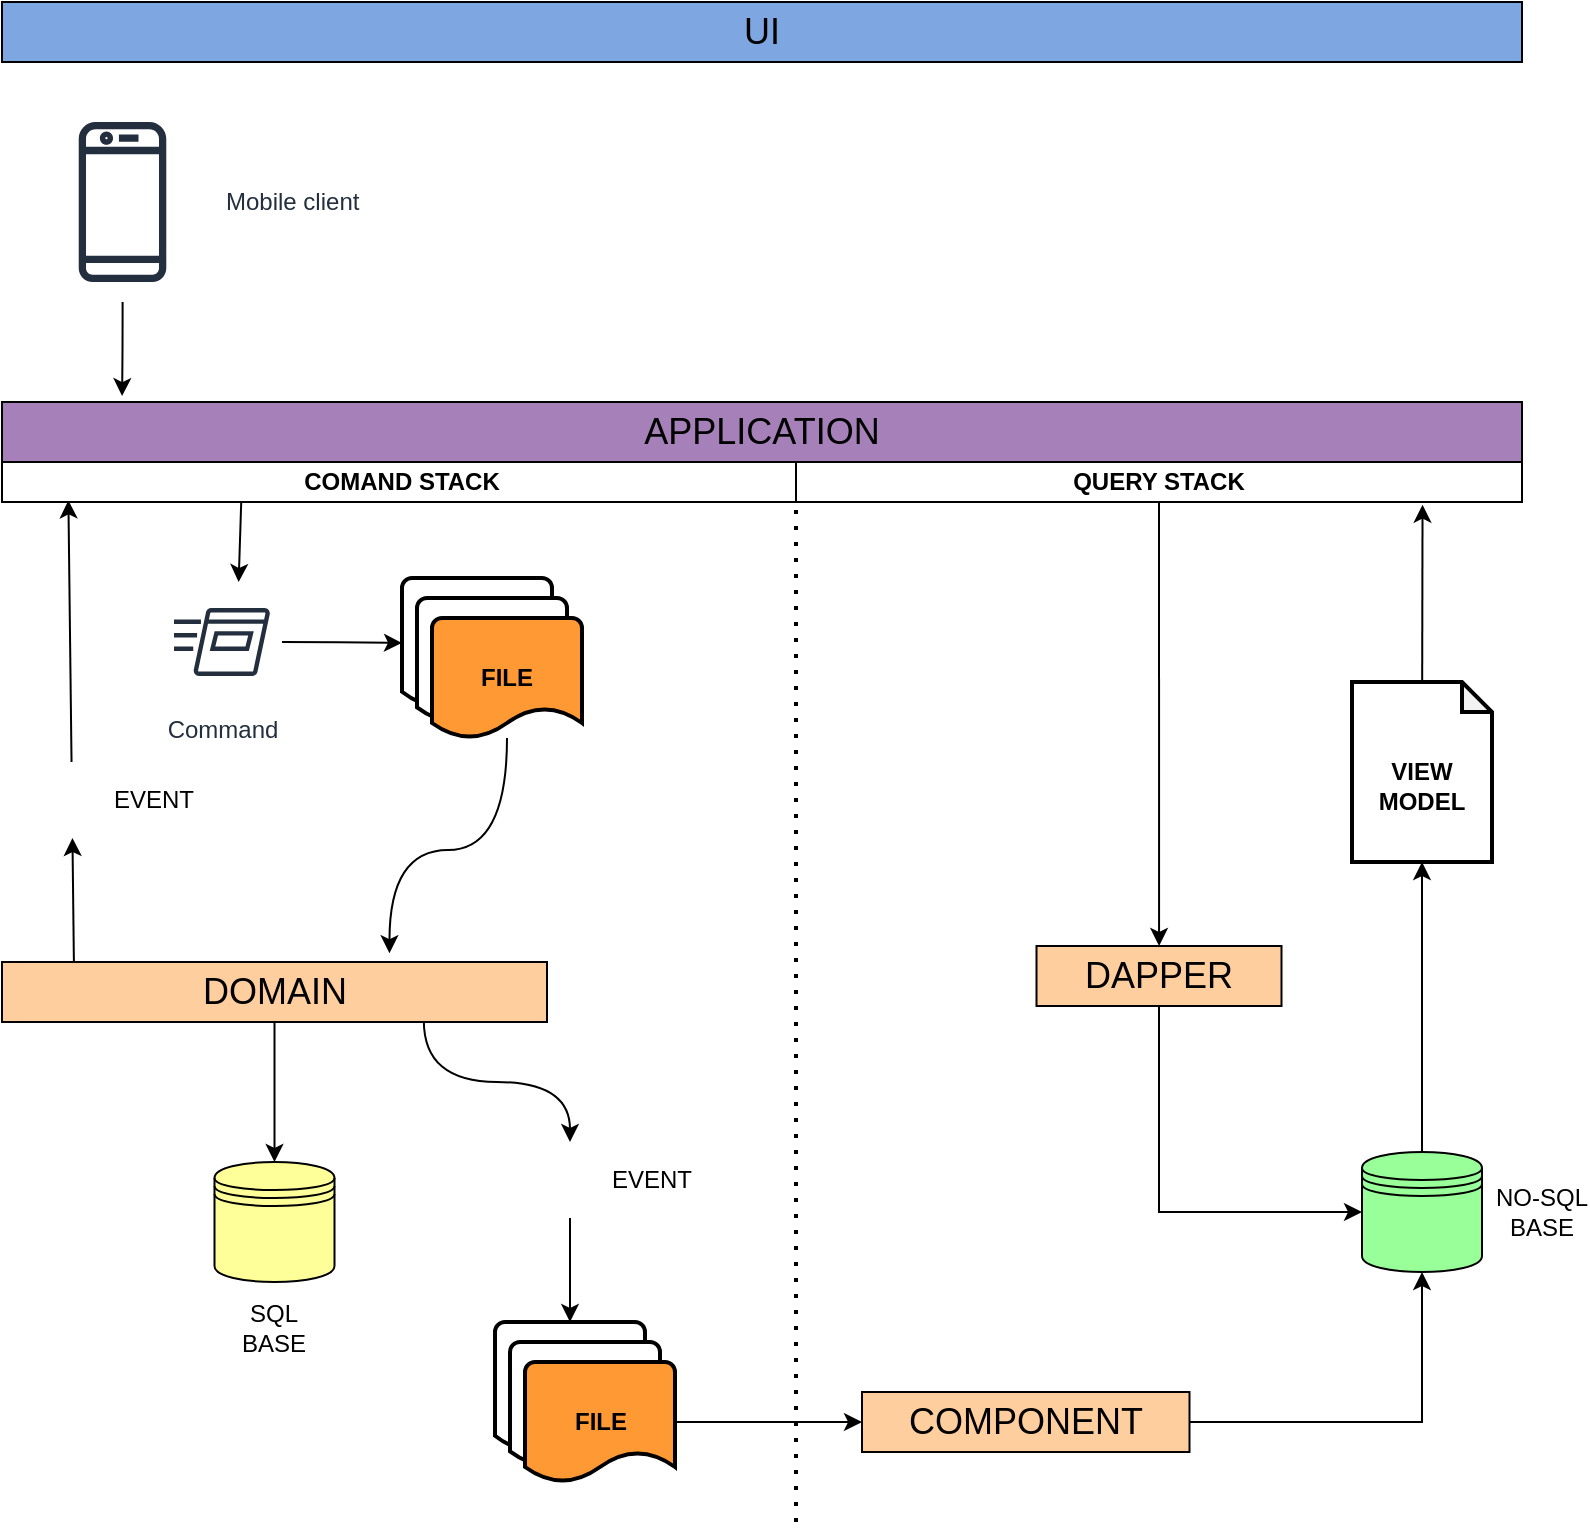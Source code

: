 <mxfile version="14.5.1" type="device"><diagram id="_QO1hQspOJezOpnSivfr" name="Page-1"><mxGraphModel dx="1087" dy="1662" grid="1" gridSize="10" guides="1" tooltips="1" connect="1" arrows="1" fold="1" page="1" pageScale="1" pageWidth="827" pageHeight="1169" math="0" shadow="0"><root><mxCell id="0"/><mxCell id="1" parent="0"/><mxCell id="E96XgG1k3Vf20vwSm2-W-34" style="edgeStyle=orthogonalEdgeStyle;curved=1;rounded=0;orthogonalLoop=1;jettySize=auto;html=1;entryX=0.079;entryY=-0.099;entryDx=0;entryDy=0;entryPerimeter=0;" edge="1" parent="1" source="E96XgG1k3Vf20vwSm2-W-2" target="E96XgG1k3Vf20vwSm2-W-30"><mxGeometry relative="1" as="geometry"/></mxCell><mxCell id="E96XgG1k3Vf20vwSm2-W-2" value="Mobile client" style="outlineConnect=0;fontColor=#232F3E;gradientColor=none;strokeColor=#232F3E;fillColor=#ffffff;dashed=0;verticalLabelPosition=middle;verticalAlign=middle;align=left;html=1;fontSize=12;fontStyle=0;aspect=fixed;shape=mxgraph.aws4.resourceIcon;resIcon=mxgraph.aws4.mobile_client;labelPosition=right;" vertex="1" parent="1"><mxGeometry x="50.25" y="-350" width="100" height="100" as="geometry"/></mxCell><mxCell id="E96XgG1k3Vf20vwSm2-W-18" style="edgeStyle=orthogonalEdgeStyle;curved=1;rounded=0;orthogonalLoop=1;jettySize=auto;html=1;entryX=0.5;entryY=0;entryDx=0;entryDy=0;" edge="1" parent="1" source="E96XgG1k3Vf20vwSm2-W-36" target="E96XgG1k3Vf20vwSm2-W-12"><mxGeometry relative="1" as="geometry"><mxPoint x="300" y="9.4" as="sourcePoint"/></mxGeometry></mxCell><mxCell id="E96XgG1k3Vf20vwSm2-W-12" value="&lt;br&gt;&lt;br&gt;&lt;br&gt;&lt;br&gt;&lt;br&gt;&lt;br&gt;SQL&lt;br&gt;BASE" style="shape=datastore;whiteSpace=wrap;html=1;fillColor=#FFFF99;" vertex="1" parent="1"><mxGeometry x="146.25" y="180" width="60" height="60" as="geometry"/></mxCell><mxCell id="E96XgG1k3Vf20vwSm2-W-28" value="" style="group;strokeWidth=2;" vertex="1" connectable="0" parent="1"><mxGeometry x="240" y="-92" width="90" height="60" as="geometry"/></mxCell><mxCell id="E96XgG1k3Vf20vwSm2-W-25" value="" style="strokeWidth=2;html=1;shape=mxgraph.flowchart.document2;whiteSpace=wrap;size=0.25;" vertex="1" parent="E96XgG1k3Vf20vwSm2-W-28"><mxGeometry y="-20" width="75" height="65" as="geometry"/></mxCell><mxCell id="E96XgG1k3Vf20vwSm2-W-26" value="" style="strokeWidth=2;html=1;shape=mxgraph.flowchart.document2;whiteSpace=wrap;size=0.25;" vertex="1" parent="E96XgG1k3Vf20vwSm2-W-28"><mxGeometry x="7.5" y="-10" width="75" height="62.5" as="geometry"/></mxCell><mxCell id="E96XgG1k3Vf20vwSm2-W-27" value="&lt;b&gt;FILE&lt;/b&gt;" style="strokeWidth=2;html=1;shape=mxgraph.flowchart.document2;whiteSpace=wrap;size=0.25;fillColor=#FF9933;" vertex="1" parent="E96XgG1k3Vf20vwSm2-W-28"><mxGeometry x="15" width="75" height="60" as="geometry"/></mxCell><mxCell id="E96XgG1k3Vf20vwSm2-W-32" style="rounded=0;orthogonalLoop=1;jettySize=auto;html=1;exitX=0.299;exitY=1.02;exitDx=0;exitDy=0;exitPerimeter=0;" edge="1" parent="1" source="E96XgG1k3Vf20vwSm2-W-63"><mxGeometry relative="1" as="geometry"><mxPoint x="158.96" y="-170.09" as="sourcePoint"/><mxPoint x="158.32" y="-110" as="targetPoint"/></mxGeometry></mxCell><mxCell id="E96XgG1k3Vf20vwSm2-W-58" style="edgeStyle=orthogonalEdgeStyle;rounded=0;orthogonalLoop=1;jettySize=auto;html=1;fontSize=12;curved=1;" edge="1" parent="1" source="E96XgG1k3Vf20vwSm2-W-64" target="E96XgG1k3Vf20vwSm2-W-57"><mxGeometry relative="1" as="geometry"/></mxCell><mxCell id="E96XgG1k3Vf20vwSm2-W-30" value="APPLICATION" style="rounded=0;whiteSpace=wrap;html=1;fontSize=18;fillColor=#A680B8;" vertex="1" parent="1"><mxGeometry x="40" y="-200" width="760" height="30" as="geometry"/></mxCell><mxCell id="E96XgG1k3Vf20vwSm2-W-35" style="edgeStyle=orthogonalEdgeStyle;curved=1;rounded=0;orthogonalLoop=1;jettySize=auto;html=1;entryX=0;entryY=0.5;entryDx=0;entryDy=0;entryPerimeter=0;" edge="1" parent="1" source="E96XgG1k3Vf20vwSm2-W-31" target="E96XgG1k3Vf20vwSm2-W-25"><mxGeometry relative="1" as="geometry"/></mxCell><mxCell id="E96XgG1k3Vf20vwSm2-W-31" value="Command" style="outlineConnect=0;fontColor=#232F3E;gradientColor=none;strokeColor=#232F3E;fillColor=#ffffff;dashed=0;verticalLabelPosition=bottom;verticalAlign=top;align=center;html=1;fontSize=12;fontStyle=0;aspect=fixed;shape=mxgraph.aws4.resourceIcon;resIcon=mxgraph.aws4.run_command;" vertex="1" parent="1"><mxGeometry x="120" y="-110" width="60" height="60" as="geometry"/></mxCell><mxCell id="E96XgG1k3Vf20vwSm2-W-33" value="UI" style="rounded=0;whiteSpace=wrap;html=1;fontSize=18;fillColor=#7EA6E0;" vertex="1" parent="1"><mxGeometry x="40" y="-400" width="760" height="30" as="geometry"/></mxCell><mxCell id="E96XgG1k3Vf20vwSm2-W-39" style="rounded=0;orthogonalLoop=1;jettySize=auto;html=1;exitX=0.132;exitY=0.044;exitDx=0;exitDy=0;exitPerimeter=0;" edge="1" parent="1" source="E96XgG1k3Vf20vwSm2-W-36" target="E96XgG1k3Vf20vwSm2-W-45"><mxGeometry relative="1" as="geometry"><mxPoint x="74" y="60" as="targetPoint"/></mxGeometry></mxCell><mxCell id="E96XgG1k3Vf20vwSm2-W-47" style="edgeStyle=orthogonalEdgeStyle;rounded=0;orthogonalLoop=1;jettySize=auto;html=1;fontSize=12;curved=1;exitX=0.774;exitY=0.973;exitDx=0;exitDy=0;exitPerimeter=0;" edge="1" parent="1" source="E96XgG1k3Vf20vwSm2-W-36" target="E96XgG1k3Vf20vwSm2-W-46"><mxGeometry relative="1" as="geometry"/></mxCell><mxCell id="E96XgG1k3Vf20vwSm2-W-36" value="DOMAIN" style="rounded=0;whiteSpace=wrap;html=1;fontSize=18;fillColor=#FFCE9F;" vertex="1" parent="1"><mxGeometry x="40" y="80" width="272.5" height="30" as="geometry"/></mxCell><mxCell id="E96XgG1k3Vf20vwSm2-W-37" style="edgeStyle=orthogonalEdgeStyle;curved=1;rounded=0;orthogonalLoop=1;jettySize=auto;html=1;entryX=0.711;entryY=-0.146;entryDx=0;entryDy=0;entryPerimeter=0;" edge="1" parent="1" source="E96XgG1k3Vf20vwSm2-W-27" target="E96XgG1k3Vf20vwSm2-W-36"><mxGeometry relative="1" as="geometry"/></mxCell><mxCell id="E96XgG1k3Vf20vwSm2-W-40" style="rounded=0;orthogonalLoop=1;jettySize=auto;html=1;entryX=0.083;entryY=0.959;entryDx=0;entryDy=0;entryPerimeter=0;" edge="1" parent="1" source="E96XgG1k3Vf20vwSm2-W-45" target="E96XgG1k3Vf20vwSm2-W-63"><mxGeometry relative="1" as="geometry"><mxPoint x="74" y="-40" as="sourcePoint"/><mxPoint x="75" y="-140" as="targetPoint"/></mxGeometry></mxCell><mxCell id="E96XgG1k3Vf20vwSm2-W-45" value="EVENT" style="shape=image;html=1;verticalAlign=middle;verticalLabelPosition=middle;labelBackgroundColor=#ffffff;imageAspect=0;aspect=fixed;image=https://cdn0.iconfinder.com/data/icons/mobile-basic-vol-1/32/Notification-128.png;fillColor=none;fontSize=12;labelPosition=right;align=left;" vertex="1" parent="1"><mxGeometry x="56" y="-20" width="38" height="38" as="geometry"/></mxCell><mxCell id="E96XgG1k3Vf20vwSm2-W-52" style="edgeStyle=none;rounded=0;orthogonalLoop=1;jettySize=auto;html=1;fontSize=12;" edge="1" parent="1" source="E96XgG1k3Vf20vwSm2-W-46" target="E96XgG1k3Vf20vwSm2-W-49"><mxGeometry relative="1" as="geometry"/></mxCell><mxCell id="E96XgG1k3Vf20vwSm2-W-46" value="EVENT" style="shape=image;html=1;verticalAlign=middle;verticalLabelPosition=middle;labelBackgroundColor=#ffffff;imageAspect=0;aspect=fixed;image=https://cdn0.iconfinder.com/data/icons/mobile-basic-vol-1/32/Notification-128.png;fillColor=none;fontSize=12;labelPosition=right;align=left;" vertex="1" parent="1"><mxGeometry x="305" y="170" width="38" height="38" as="geometry"/></mxCell><mxCell id="E96XgG1k3Vf20vwSm2-W-48" value="" style="group;strokeWidth=2;fontStyle=1" vertex="1" connectable="0" parent="1"><mxGeometry x="286.5" y="280" width="90" height="60" as="geometry"/></mxCell><mxCell id="E96XgG1k3Vf20vwSm2-W-49" value="" style="strokeWidth=2;html=1;shape=mxgraph.flowchart.document2;whiteSpace=wrap;size=0.25;" vertex="1" parent="E96XgG1k3Vf20vwSm2-W-48"><mxGeometry y="-20" width="75" height="65" as="geometry"/></mxCell><mxCell id="E96XgG1k3Vf20vwSm2-W-50" value="" style="strokeWidth=2;html=1;shape=mxgraph.flowchart.document2;whiteSpace=wrap;size=0.25;" vertex="1" parent="E96XgG1k3Vf20vwSm2-W-48"><mxGeometry x="7.5" y="-10" width="75" height="62.5" as="geometry"/></mxCell><mxCell id="E96XgG1k3Vf20vwSm2-W-51" value="&lt;b&gt;FILE&lt;/b&gt;" style="strokeWidth=2;html=1;shape=mxgraph.flowchart.document2;whiteSpace=wrap;size=0.25;fillColor=#FF9933;" vertex="1" parent="E96XgG1k3Vf20vwSm2-W-48"><mxGeometry x="15" width="75" height="60" as="geometry"/></mxCell><mxCell id="E96XgG1k3Vf20vwSm2-W-56" style="edgeStyle=orthogonalEdgeStyle;rounded=0;orthogonalLoop=1;jettySize=auto;html=1;fontSize=12;" edge="1" parent="1" source="E96XgG1k3Vf20vwSm2-W-53" target="E96XgG1k3Vf20vwSm2-W-55"><mxGeometry relative="1" as="geometry"/></mxCell><mxCell id="E96XgG1k3Vf20vwSm2-W-53" value="COMPONENT" style="rounded=0;whiteSpace=wrap;html=1;fontSize=18;fillColor=#FFCE9F;" vertex="1" parent="1"><mxGeometry x="470" y="295" width="163.75" height="30" as="geometry"/></mxCell><mxCell id="E96XgG1k3Vf20vwSm2-W-54" style="edgeStyle=orthogonalEdgeStyle;rounded=0;orthogonalLoop=1;jettySize=auto;html=1;entryX=0;entryY=0.5;entryDx=0;entryDy=0;fontSize=12;curved=1;" edge="1" parent="1" source="E96XgG1k3Vf20vwSm2-W-51" target="E96XgG1k3Vf20vwSm2-W-53"><mxGeometry relative="1" as="geometry"/></mxCell><mxCell id="E96XgG1k3Vf20vwSm2-W-62" style="edgeStyle=orthogonalEdgeStyle;curved=1;rounded=0;orthogonalLoop=1;jettySize=auto;html=1;entryX=0.5;entryY=1;entryDx=0;entryDy=0;entryPerimeter=0;fontSize=12;" edge="1" parent="1" source="E96XgG1k3Vf20vwSm2-W-55" target="E96XgG1k3Vf20vwSm2-W-60"><mxGeometry relative="1" as="geometry"/></mxCell><mxCell id="E96XgG1k3Vf20vwSm2-W-55" value="NO-SQL&lt;br&gt;BASE" style="shape=datastore;whiteSpace=wrap;html=1;fillColor=#99FF99;labelPosition=right;verticalLabelPosition=middle;align=center;verticalAlign=middle;" vertex="1" parent="1"><mxGeometry x="720" y="175" width="60" height="60" as="geometry"/></mxCell><mxCell id="E96XgG1k3Vf20vwSm2-W-59" style="edgeStyle=orthogonalEdgeStyle;rounded=0;orthogonalLoop=1;jettySize=auto;html=1;entryX=0;entryY=0.5;entryDx=0;entryDy=0;fontSize=12;exitX=0.5;exitY=1;exitDx=0;exitDy=0;" edge="1" parent="1" source="E96XgG1k3Vf20vwSm2-W-57" target="E96XgG1k3Vf20vwSm2-W-55"><mxGeometry relative="1" as="geometry"><Array as="points"><mxPoint x="619" y="205"/></Array></mxGeometry></mxCell><mxCell id="E96XgG1k3Vf20vwSm2-W-57" value="DAPPER" style="rounded=0;whiteSpace=wrap;html=1;fontSize=18;fillColor=#FFCE9F;" vertex="1" parent="1"><mxGeometry x="557.25" y="72" width="122.5" height="30" as="geometry"/></mxCell><mxCell id="E96XgG1k3Vf20vwSm2-W-61" style="rounded=0;orthogonalLoop=1;jettySize=auto;html=1;fontSize=12;entryX=0.863;entryY=1.068;entryDx=0;entryDy=0;entryPerimeter=0;" edge="1" parent="1" source="E96XgG1k3Vf20vwSm2-W-60" target="E96XgG1k3Vf20vwSm2-W-64"><mxGeometry relative="1" as="geometry"><mxPoint x="750" y="-167" as="targetPoint"/></mxGeometry></mxCell><mxCell id="E96XgG1k3Vf20vwSm2-W-60" value="&lt;b&gt;&lt;br&gt;VIEW&lt;br&gt;MODEL&lt;/b&gt;" style="shape=note;whiteSpace=wrap;html=1;backgroundOutline=1;darkOpacity=0.05;strokeColor=#000000;strokeWidth=2;fillColor=none;fontSize=12;size=15;" vertex="1" parent="1"><mxGeometry x="715" y="-60" width="70" height="90" as="geometry"/></mxCell><mxCell id="E96XgG1k3Vf20vwSm2-W-63" value="&lt;b&gt;COMAND STACK&lt;/b&gt;" style="rounded=0;whiteSpace=wrap;html=1;fontSize=12;" vertex="1" parent="1"><mxGeometry x="40" y="-170" width="400" height="20" as="geometry"/></mxCell><mxCell id="E96XgG1k3Vf20vwSm2-W-64" value="&lt;b&gt;QUERY STACK&lt;/b&gt;" style="rounded=0;whiteSpace=wrap;html=1;fontSize=12;" vertex="1" parent="1"><mxGeometry x="437" y="-170" width="363" height="20" as="geometry"/></mxCell><mxCell id="E96XgG1k3Vf20vwSm2-W-65" value="" style="endArrow=none;dashed=1;html=1;dashPattern=1 3;strokeWidth=2;fontSize=18;entryX=0;entryY=1;entryDx=0;entryDy=0;" edge="1" parent="1" target="E96XgG1k3Vf20vwSm2-W-64"><mxGeometry width="50" height="50" relative="1" as="geometry"><mxPoint x="437" y="360" as="sourcePoint"/><mxPoint x="530" y="-10" as="targetPoint"/></mxGeometry></mxCell></root></mxGraphModel></diagram></mxfile>